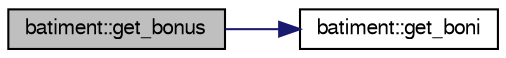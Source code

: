 digraph G
{
  bgcolor="transparent";
  edge [fontname="FreeSans",fontsize="10",labelfontname="FreeSans",labelfontsize="10"];
  node [fontname="FreeSans",fontsize="10",shape=record];
  rankdir=LR;
  Node1 [label="batiment::get_bonus",height=0.2,width=0.4,color="black", fillcolor="grey75", style="filled" fontcolor="black"];
  Node1 -> Node2 [color="midnightblue",fontsize="10",style="solid",fontname="FreeSans"];
  Node2 [label="batiment::get_boni",height=0.2,width=0.4,color="black",URL="$classbatiment.html#a2a3a14ea2790096ffb6da1296a79555a",tooltip="Renvoie les bonus accessibles."];
}
